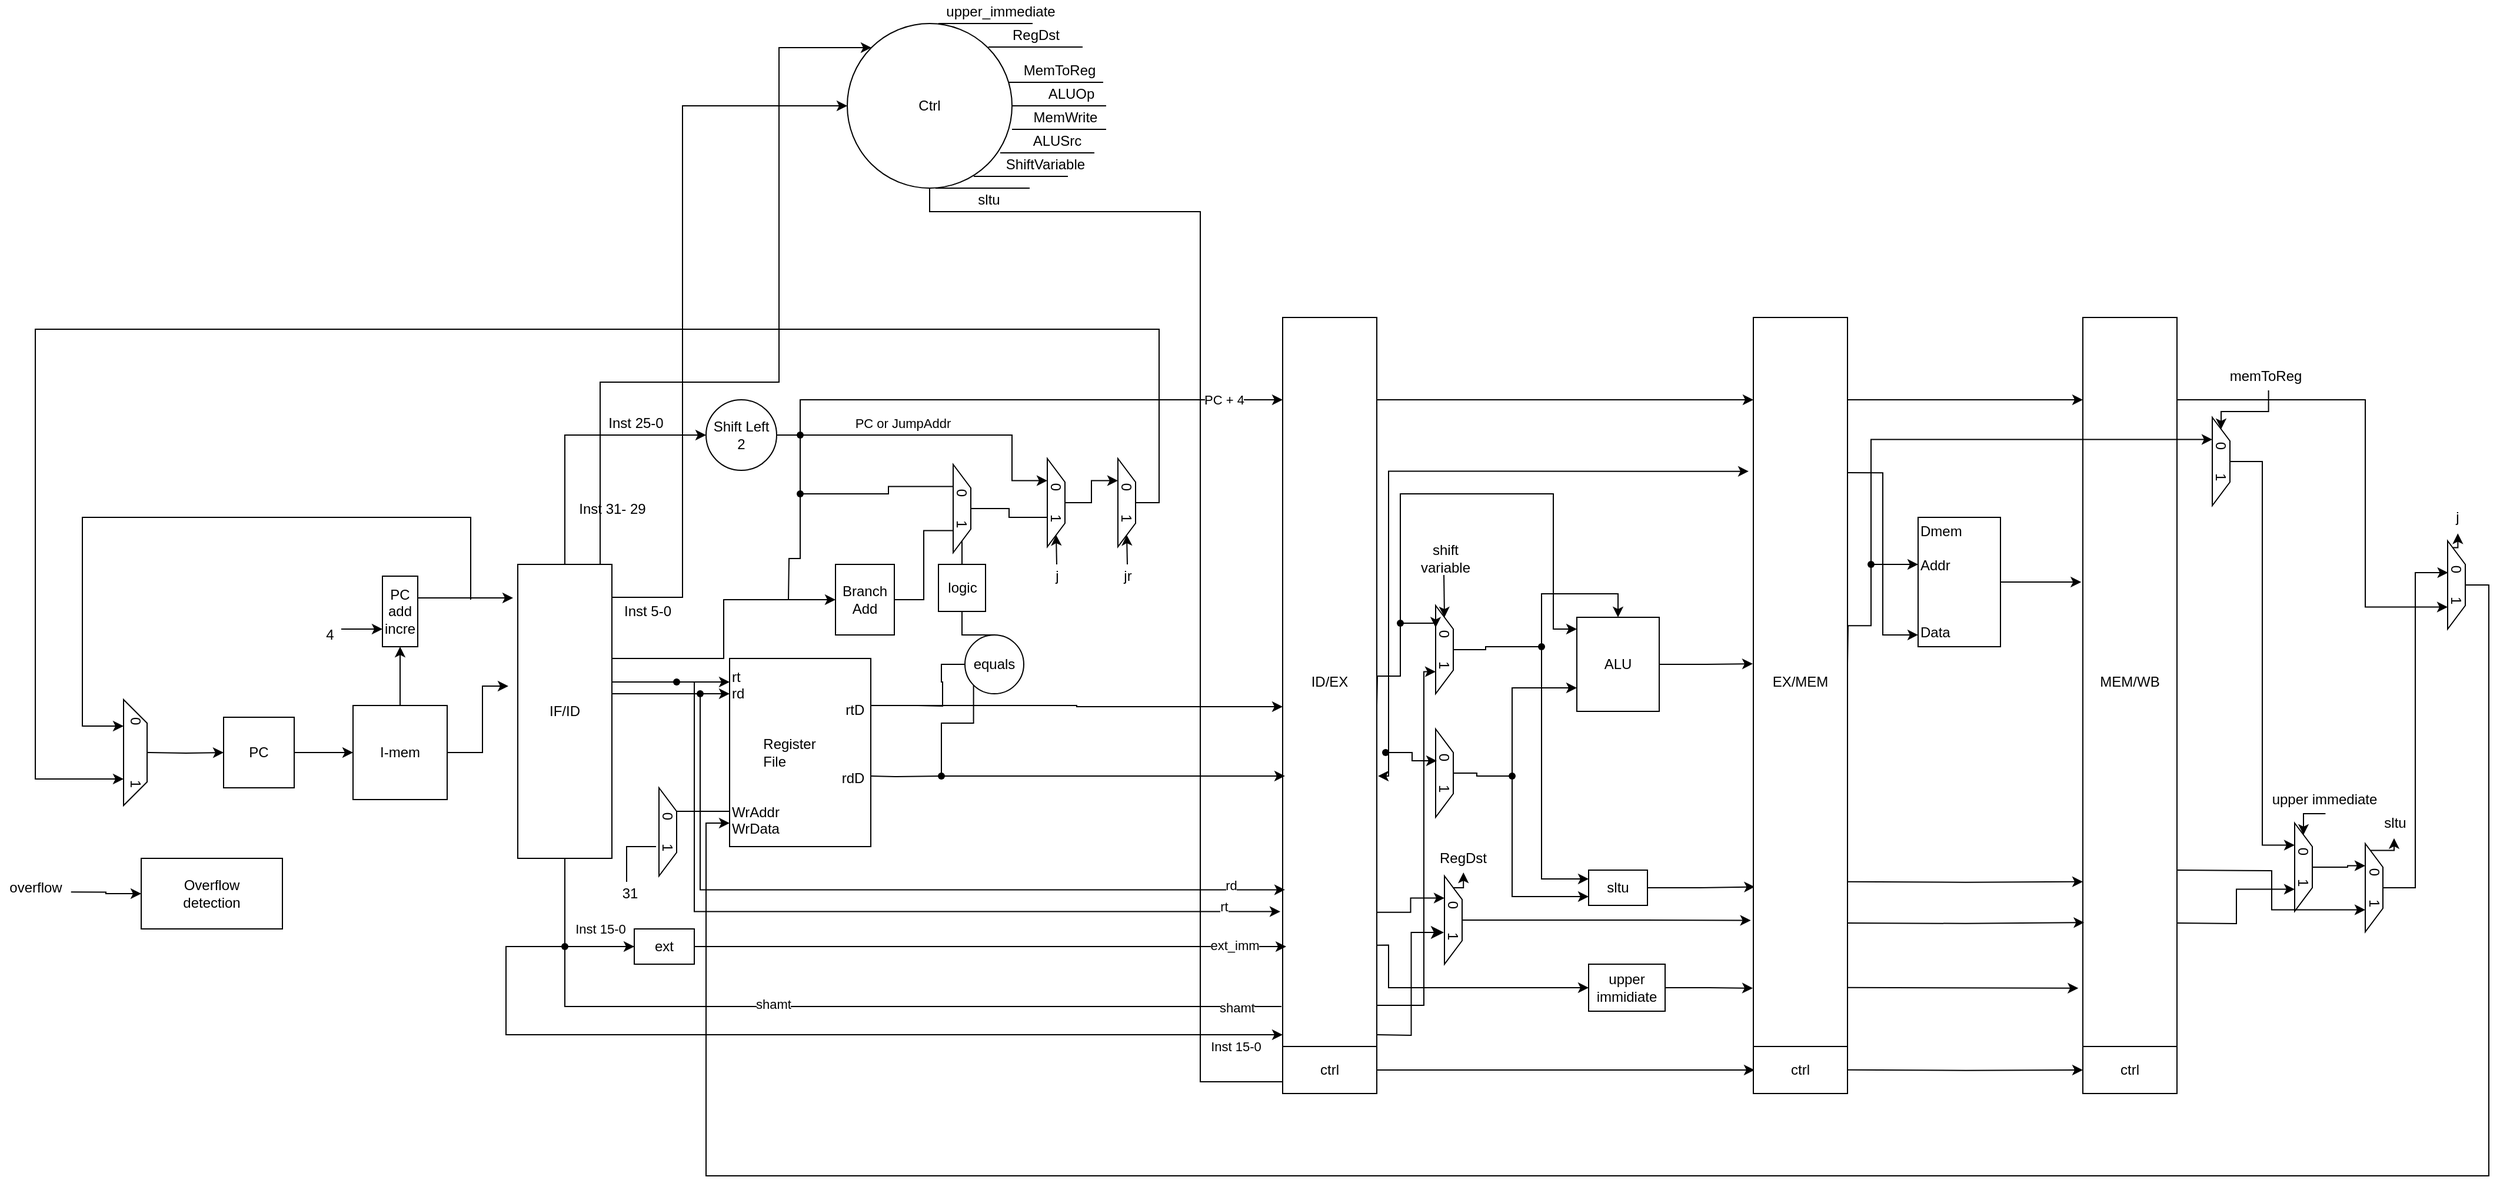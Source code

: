 <mxfile version="15.4.0" type="device"><diagram id="uvonBMcm3cHWlnxYz0q7" name="Page-1"><mxGraphModel dx="1304" dy="1902" grid="1" gridSize="10" guides="1" tooltips="1" connect="1" arrows="1" fold="1" page="1" pageScale="1" pageWidth="850" pageHeight="1100" math="0" shadow="0"><root><mxCell id="0"/><mxCell id="1" parent="0"/><mxCell id="i9b1Y4MBdG3RikQgmdn--5" style="edgeStyle=orthogonalEdgeStyle;rounded=0;orthogonalLoop=1;jettySize=auto;html=1;entryX=0;entryY=0.5;entryDx=0;entryDy=0;" parent="1" source="i9b1Y4MBdG3RikQgmdn--1" target="i9b1Y4MBdG3RikQgmdn--3" edge="1"><mxGeometry relative="1" as="geometry"/></mxCell><mxCell id="i9b1Y4MBdG3RikQgmdn--1" value="PC" style="rounded=0;whiteSpace=wrap;html=1;" parent="1" vertex="1"><mxGeometry x="40" y="170" width="60" height="60" as="geometry"/></mxCell><mxCell id="i9b1Y4MBdG3RikQgmdn--13" style="edgeStyle=orthogonalEdgeStyle;rounded=0;orthogonalLoop=1;jettySize=auto;html=1;exitX=1;exitY=0.5;exitDx=0;exitDy=0;entryX=-0.1;entryY=0.414;entryDx=0;entryDy=0;entryPerimeter=0;" parent="1" source="i9b1Y4MBdG3RikQgmdn--3" target="i9b1Y4MBdG3RikQgmdn--12" edge="1"><mxGeometry relative="1" as="geometry"/></mxCell><mxCell id="i9b1Y4MBdG3RikQgmdn--18" style="edgeStyle=orthogonalEdgeStyle;rounded=0;orthogonalLoop=1;jettySize=auto;html=1;exitX=0.5;exitY=0;exitDx=0;exitDy=0;entryX=0.5;entryY=1;entryDx=0;entryDy=0;" parent="1" source="i9b1Y4MBdG3RikQgmdn--3" target="i9b1Y4MBdG3RikQgmdn--11" edge="1"><mxGeometry relative="1" as="geometry"/></mxCell><mxCell id="i9b1Y4MBdG3RikQgmdn--3" value="I-mem" style="whiteSpace=wrap;html=1;aspect=fixed;" parent="1" vertex="1"><mxGeometry x="150" y="160" width="80" height="80" as="geometry"/></mxCell><mxCell id="i9b1Y4MBdG3RikQgmdn--20" style="edgeStyle=orthogonalEdgeStyle;rounded=0;orthogonalLoop=1;jettySize=auto;html=1;entryX=0;entryY=0.75;entryDx=0;entryDy=0;" parent="1" target="i9b1Y4MBdG3RikQgmdn--11" edge="1"><mxGeometry relative="1" as="geometry"><mxPoint x="140" y="95" as="sourcePoint"/></mxGeometry></mxCell><mxCell id="i9b1Y4MBdG3RikQgmdn--23" style="edgeStyle=orthogonalEdgeStyle;rounded=0;orthogonalLoop=1;jettySize=auto;html=1;exitX=1;exitY=0.5;exitDx=0;exitDy=0;entryX=-0.05;entryY=0.114;entryDx=0;entryDy=0;entryPerimeter=0;" parent="1" source="i9b1Y4MBdG3RikQgmdn--11" target="i9b1Y4MBdG3RikQgmdn--12" edge="1"><mxGeometry relative="1" as="geometry"><mxPoint x="300" y="80" as="targetPoint"/><Array as="points"><mxPoint x="205" y="69"/></Array></mxGeometry></mxCell><mxCell id="i9b1Y4MBdG3RikQgmdn--25" style="edgeStyle=orthogonalEdgeStyle;rounded=0;orthogonalLoop=1;jettySize=auto;html=1;entryX=0.25;entryY=1;entryDx=0;entryDy=0;" parent="1" target="i9b1Y4MBdG3RikQgmdn--17" edge="1"><mxGeometry relative="1" as="geometry"><mxPoint x="-70" y="155" as="targetPoint"/><mxPoint x="250" y="70" as="sourcePoint"/><Array as="points"><mxPoint x="250"/><mxPoint x="-80"/><mxPoint x="-80" y="178"/></Array></mxGeometry></mxCell><mxCell id="i9b1Y4MBdG3RikQgmdn--11" value="PC add incre" style="rounded=0;whiteSpace=wrap;html=1;rotation=0;" parent="1" vertex="1"><mxGeometry x="175" y="50" width="30" height="60" as="geometry"/></mxCell><mxCell id="UlKWcNX3F8KBYGBkeyfH-6" style="edgeStyle=orthogonalEdgeStyle;rounded=0;orthogonalLoop=1;jettySize=auto;html=1;exitX=0.5;exitY=0;exitDx=0;exitDy=0;entryX=0;entryY=0.5;entryDx=0;entryDy=0;" parent="1" source="i9b1Y4MBdG3RikQgmdn--12" target="UlKWcNX3F8KBYGBkeyfH-5" edge="1"><mxGeometry relative="1" as="geometry"/></mxCell><mxCell id="UlKWcNX3F8KBYGBkeyfH-38" style="edgeStyle=orthogonalEdgeStyle;rounded=0;orthogonalLoop=1;jettySize=auto;html=1;exitDx=0;exitDy=0;entryX=0;entryY=0.5;entryDx=0;entryDy=0;endArrow=none;endFill=0;startArrow=none;" parent="1" source="UlKWcNX3F8KBYGBkeyfH-44" target="UlKWcNX3F8KBYGBkeyfH-37" edge="1"><mxGeometry relative="1" as="geometry"/></mxCell><mxCell id="UlKWcNX3F8KBYGBkeyfH-39" value="Inst 15-0" style="edgeLabel;html=1;align=center;verticalAlign=middle;resizable=0;points=[];" parent="UlKWcNX3F8KBYGBkeyfH-38" vertex="1" connectable="0"><mxGeometry x="0.367" y="1" relative="1" as="geometry"><mxPoint x="-10" y="-14" as="offset"/></mxGeometry></mxCell><mxCell id="i9b1Y4MBdG3RikQgmdn--12" value="IF/ID" style="rounded=0;whiteSpace=wrap;html=1;" parent="1" vertex="1"><mxGeometry x="290" y="40" width="80" height="250" as="geometry"/></mxCell><mxCell id="i9b1Y4MBdG3RikQgmdn--16" style="edgeStyle=orthogonalEdgeStyle;rounded=0;orthogonalLoop=1;jettySize=auto;html=1;exitX=0.5;exitY=0;exitDx=0;exitDy=0;entryX=0;entryY=0.5;entryDx=0;entryDy=0;" parent="1" target="i9b1Y4MBdG3RikQgmdn--1" edge="1"><mxGeometry relative="1" as="geometry"><mxPoint x="-25" y="200" as="sourcePoint"/></mxGeometry></mxCell><mxCell id="i9b1Y4MBdG3RikQgmdn--17" value="0&lt;span style=&quot;white-space: pre&quot;&gt;&#9;&lt;/span&gt;&lt;span style=&quot;white-space: pre&quot;&gt;&#9;&lt;/span&gt;1" style="shape=trapezoid;perimeter=trapezoidPerimeter;whiteSpace=wrap;html=1;fixedSize=1;rotation=90;" parent="1" vertex="1"><mxGeometry x="-80" y="190" width="90" height="20" as="geometry"/></mxCell><mxCell id="i9b1Y4MBdG3RikQgmdn--21" value="4" style="text;html=1;align=center;verticalAlign=middle;resizable=0;points=[];autosize=1;strokeColor=none;fillColor=none;" parent="1" vertex="1"><mxGeometry x="120" y="90" width="20" height="20" as="geometry"/></mxCell><mxCell id="UlKWcNX3F8KBYGBkeyfH-51" style="edgeStyle=orthogonalEdgeStyle;rounded=0;orthogonalLoop=1;jettySize=auto;html=1;exitDx=0;exitDy=0;endArrow=classic;endFill=1;startArrow=none;" parent="1" target="UlKWcNX3F8KBYGBkeyfH-30" edge="1"><mxGeometry relative="1" as="geometry"><mxPoint x="630" y="160" as="sourcePoint"/><Array as="points"><mxPoint x="765" y="160"/><mxPoint x="765" y="161"/></Array></mxGeometry></mxCell><mxCell id="i9b1Y4MBdG3RikQgmdn--27" value="rt&lt;br&gt;rd&lt;br&gt;&lt;span style=&quot;white-space: pre&quot;&gt;&#9;&lt;/span&gt;&lt;span style=&quot;white-space: pre&quot;&gt;&#9;&lt;/span&gt;&lt;span style=&quot;white-space: pre&quot;&gt;&#9;&lt;/span&gt;&amp;nbsp; &amp;nbsp; &amp;nbsp;rtD&lt;br&gt;&lt;br&gt;&lt;span style=&quot;white-space: pre&quot;&gt;&#9;&lt;/span&gt;Register&lt;br&gt;&lt;span style=&quot;white-space: pre&quot;&gt;&#9;&lt;/span&gt;File&lt;br&gt;&lt;span style=&quot;white-space: pre&quot;&gt;&#9;&lt;/span&gt;&lt;span style=&quot;white-space: pre&quot;&gt;&#9;&lt;/span&gt;&lt;span style=&quot;white-space: pre&quot;&gt;&#9;&lt;/span&gt;&amp;nbsp; &amp;nbsp; rdD&lt;br&gt;&lt;br&gt;WrAddr&lt;br&gt;WrData" style="rounded=0;whiteSpace=wrap;html=1;align=left;" parent="1" vertex="1"><mxGeometry x="470" y="120" width="120" height="160" as="geometry"/></mxCell><mxCell id="i9b1Y4MBdG3RikQgmdn--29" value="0&lt;span style=&quot;white-space: pre&quot;&gt;&#9;&lt;/span&gt;1" style="shape=trapezoid;perimeter=trapezoidPerimeter;whiteSpace=wrap;html=1;fixedSize=1;rotation=90;" parent="1" vertex="1"><mxGeometry x="380" y="260" width="75" height="15" as="geometry"/></mxCell><object label="" id="i9b1Y4MBdG3RikQgmdn--35"><mxCell style="edgeStyle=orthogonalEdgeStyle;rounded=0;orthogonalLoop=1;jettySize=auto;html=1;exitX=1;exitY=0;exitDx=0;exitDy=0;entryX=0;entryY=0;entryDx=0;entryDy=0;" parent="1" source="i9b1Y4MBdG3RikQgmdn--12" target="i9b1Y4MBdG3RikQgmdn--33" edge="1"><mxGeometry relative="1" as="geometry"><Array as="points"><mxPoint x="360" y="40"/><mxPoint x="360" y="-115"/><mxPoint x="512" y="-115"/></Array></mxGeometry></mxCell></object><mxCell id="UlKWcNX3F8KBYGBkeyfH-1" style="edgeStyle=orthogonalEdgeStyle;rounded=0;orthogonalLoop=1;jettySize=auto;html=1;exitX=0;exitY=0.5;exitDx=0;exitDy=0;entryX=0;entryY=0.5;entryDx=0;entryDy=0;" parent="1" target="i9b1Y4MBdG3RikQgmdn--33" edge="1"><mxGeometry relative="1" as="geometry"><mxPoint x="370" y="68" as="sourcePoint"/><Array as="points"><mxPoint x="430" y="68"/><mxPoint x="430" y="-350"/></Array></mxGeometry></mxCell><mxCell id="XFR5JOFDXossK4z0kLcM-1" style="edgeStyle=orthogonalEdgeStyle;rounded=0;orthogonalLoop=1;jettySize=auto;html=1;exitX=1;exitY=0.5;exitDx=0;exitDy=0;endArrow=none;endFill=0;" edge="1" parent="1" source="i9b1Y4MBdG3RikQgmdn--33"><mxGeometry relative="1" as="geometry"><mxPoint x="790" y="-350" as="targetPoint"/></mxGeometry></mxCell><mxCell id="XFR5JOFDXossK4z0kLcM-18" style="edgeStyle=orthogonalEdgeStyle;rounded=0;orthogonalLoop=1;jettySize=auto;html=1;exitX=0.5;exitY=1;exitDx=0;exitDy=0;entryX=0;entryY=0.75;entryDx=0;entryDy=0;endArrow=none;endFill=0;" edge="1" parent="1" source="i9b1Y4MBdG3RikQgmdn--33" target="UlKWcNX3F8KBYGBkeyfH-164"><mxGeometry relative="1" as="geometry"><Array as="points"><mxPoint x="640" y="-260"/><mxPoint x="870" y="-260"/><mxPoint x="870" y="480"/></Array></mxGeometry></mxCell><mxCell id="i9b1Y4MBdG3RikQgmdn--33" value="Ctrl" style="ellipse;whiteSpace=wrap;html=1;aspect=fixed;" parent="1" vertex="1"><mxGeometry x="570" y="-420" width="140" height="140" as="geometry"/></mxCell><mxCell id="i9b1Y4MBdG3RikQgmdn--36" value="Inst 31- 29" style="text;html=1;align=center;verticalAlign=middle;resizable=0;points=[];autosize=1;strokeColor=none;fillColor=none;" parent="1" vertex="1"><mxGeometry x="335" y="-17.5" width="70" height="20" as="geometry"/></mxCell><mxCell id="i9b1Y4MBdG3RikQgmdn--38" value="Inst 5-0" style="text;html=1;align=center;verticalAlign=middle;resizable=0;points=[];autosize=1;strokeColor=none;fillColor=none;" parent="1" vertex="1"><mxGeometry x="370" y="70" width="60" height="20" as="geometry"/></mxCell><mxCell id="UlKWcNX3F8KBYGBkeyfH-17" style="edgeStyle=orthogonalEdgeStyle;rounded=0;orthogonalLoop=1;jettySize=auto;html=1;exitDx=0;exitDy=0;entryX=0.25;entryY=1;entryDx=0;entryDy=0;startArrow=none;" parent="1" source="UlKWcNX3F8KBYGBkeyfH-77" target="UlKWcNX3F8KBYGBkeyfH-14" edge="1"><mxGeometry relative="1" as="geometry"><mxPoint x="640" y="-70" as="targetPoint"/><Array as="points"><mxPoint x="710" y="-70"/><mxPoint x="710" y="-31"/></Array></mxGeometry></mxCell><mxCell id="UlKWcNX3F8KBYGBkeyfH-5" value="Shift Left&lt;br&gt;2" style="ellipse;whiteSpace=wrap;html=1;aspect=fixed;" parent="1" vertex="1"><mxGeometry x="450" y="-100" width="60" height="60" as="geometry"/></mxCell><mxCell id="UlKWcNX3F8KBYGBkeyfH-7" value="Inst 25-0" style="text;html=1;align=center;verticalAlign=middle;resizable=0;points=[];autosize=1;strokeColor=none;fillColor=none;" parent="1" vertex="1"><mxGeometry x="360" y="-90" width="60" height="20" as="geometry"/></mxCell><mxCell id="UlKWcNX3F8KBYGBkeyfH-10" value="" style="endArrow=classic;html=1;rounded=0;startArrow=none;" parent="1" source="UlKWcNX3F8KBYGBkeyfH-102" edge="1"><mxGeometry relative="1" as="geometry"><mxPoint x="370" y="150" as="sourcePoint"/><mxPoint x="470" y="150" as="targetPoint"/></mxGeometry></mxCell><mxCell id="UlKWcNX3F8KBYGBkeyfH-12" value="" style="endArrow=classic;html=1;rounded=0;startArrow=none;" parent="1" source="UlKWcNX3F8KBYGBkeyfH-100" edge="1"><mxGeometry relative="1" as="geometry"><mxPoint x="370" y="140" as="sourcePoint"/><mxPoint x="470" y="140" as="targetPoint"/></mxGeometry></mxCell><mxCell id="UlKWcNX3F8KBYGBkeyfH-90" style="edgeStyle=orthogonalEdgeStyle;rounded=0;orthogonalLoop=1;jettySize=auto;html=1;exitX=0.5;exitY=0;exitDx=0;exitDy=0;entryX=0.667;entryY=1;entryDx=0;entryDy=0;entryPerimeter=0;endArrow=none;endFill=0;" parent="1" source="UlKWcNX3F8KBYGBkeyfH-13" target="UlKWcNX3F8KBYGBkeyfH-14" edge="1"><mxGeometry relative="1" as="geometry"/></mxCell><mxCell id="UlKWcNX3F8KBYGBkeyfH-13" value="0&lt;span style=&quot;white-space: pre&quot;&gt;&#9;&lt;/span&gt;1" style="shape=trapezoid;perimeter=trapezoidPerimeter;whiteSpace=wrap;html=1;fixedSize=1;rotation=90;" parent="1" vertex="1"><mxGeometry x="630" y="-15" width="75" height="15" as="geometry"/></mxCell><mxCell id="UlKWcNX3F8KBYGBkeyfH-91" style="edgeStyle=orthogonalEdgeStyle;rounded=0;orthogonalLoop=1;jettySize=auto;html=1;exitX=1;exitY=0.5;exitDx=0;exitDy=0;endArrow=classic;endFill=1;entryX=1;entryY=0.5;entryDx=0;entryDy=0;" parent="1" target="UlKWcNX3F8KBYGBkeyfH-14" edge="1"><mxGeometry relative="1" as="geometry"><mxPoint x="748" y="40" as="sourcePoint"/></mxGeometry></mxCell><mxCell id="UlKWcNX3F8KBYGBkeyfH-96" style="edgeStyle=orthogonalEdgeStyle;rounded=0;orthogonalLoop=1;jettySize=auto;html=1;exitX=0.5;exitY=0;exitDx=0;exitDy=0;entryX=0.25;entryY=1;entryDx=0;entryDy=0;endArrow=classic;endFill=1;" parent="1" source="UlKWcNX3F8KBYGBkeyfH-14" target="UlKWcNX3F8KBYGBkeyfH-94" edge="1"><mxGeometry relative="1" as="geometry"/></mxCell><mxCell id="UlKWcNX3F8KBYGBkeyfH-14" value="0&lt;span style=&quot;white-space: pre&quot;&gt;&#9;&lt;/span&gt;1" style="shape=trapezoid;perimeter=trapezoidPerimeter;whiteSpace=wrap;html=1;fixedSize=1;rotation=90;" parent="1" vertex="1"><mxGeometry x="710" y="-20" width="75" height="15" as="geometry"/></mxCell><mxCell id="UlKWcNX3F8KBYGBkeyfH-84" style="edgeStyle=orthogonalEdgeStyle;rounded=0;orthogonalLoop=1;jettySize=auto;html=1;entryX=0.75;entryY=1;entryDx=0;entryDy=0;endArrow=none;endFill=0;" parent="1" source="UlKWcNX3F8KBYGBkeyfH-19" target="UlKWcNX3F8KBYGBkeyfH-13" edge="1"><mxGeometry relative="1" as="geometry"/></mxCell><mxCell id="UlKWcNX3F8KBYGBkeyfH-19" value="Branch&lt;br&gt;Add" style="rounded=0;whiteSpace=wrap;html=1;" parent="1" vertex="1"><mxGeometry x="560" y="40" width="50" height="60" as="geometry"/></mxCell><mxCell id="UlKWcNX3F8KBYGBkeyfH-30" value="ID/EX" style="rounded=0;whiteSpace=wrap;html=1;" parent="1" vertex="1"><mxGeometry x="940" y="-170" width="80" height="620" as="geometry"/></mxCell><mxCell id="UlKWcNX3F8KBYGBkeyfH-32" value="" style="html=1;rounded=0;endArrow=none;endFill=0;edgeStyle=orthogonalEdgeStyle;" parent="1" edge="1"><mxGeometry width="100" relative="1" as="geometry"><mxPoint x="425" y="250" as="sourcePoint"/><mxPoint x="470" y="250" as="targetPoint"/><Array as="points"><mxPoint x="455" y="250"/><mxPoint x="455" y="250"/></Array></mxGeometry></mxCell><mxCell id="UlKWcNX3F8KBYGBkeyfH-33" value="" style="html=1;rounded=0;endArrow=none;endFill=0;edgeStyle=orthogonalEdgeStyle;" parent="1" edge="1"><mxGeometry width="100" relative="1" as="geometry"><mxPoint x="382.5" y="310" as="sourcePoint"/><mxPoint x="407.5" y="280" as="targetPoint"/><Array as="points"><mxPoint x="382.5" y="310"/><mxPoint x="382.5" y="280"/></Array></mxGeometry></mxCell><mxCell id="UlKWcNX3F8KBYGBkeyfH-36" value="31" style="text;html=1;align=center;verticalAlign=middle;resizable=0;points=[];autosize=1;strokeColor=none;fillColor=none;" parent="1" vertex="1"><mxGeometry x="370" y="310" width="30" height="20" as="geometry"/></mxCell><mxCell id="UlKWcNX3F8KBYGBkeyfH-98" style="edgeStyle=orthogonalEdgeStyle;rounded=0;orthogonalLoop=1;jettySize=auto;html=1;exitX=1;exitY=0.5;exitDx=0;exitDy=0;entryX=0.038;entryY=0.863;entryDx=0;entryDy=0;entryPerimeter=0;endArrow=classic;endFill=1;" parent="1" source="UlKWcNX3F8KBYGBkeyfH-37" target="UlKWcNX3F8KBYGBkeyfH-30" edge="1"><mxGeometry relative="1" as="geometry"/></mxCell><mxCell id="UlKWcNX3F8KBYGBkeyfH-110" value="ext_imm" style="edgeLabel;html=1;align=center;verticalAlign=middle;resizable=0;points=[];" parent="UlKWcNX3F8KBYGBkeyfH-98" vertex="1" connectable="0"><mxGeometry x="0.819" y="1" relative="1" as="geometry"><mxPoint x="1" as="offset"/></mxGeometry></mxCell><mxCell id="UlKWcNX3F8KBYGBkeyfH-159" value="" style="edgeStyle=orthogonalEdgeStyle;rounded=0;orthogonalLoop=1;jettySize=auto;html=1;endArrow=classic;endFill=1;" parent="1" source="UlKWcNX3F8KBYGBkeyfH-44" target="UlKWcNX3F8KBYGBkeyfH-37" edge="1"><mxGeometry relative="1" as="geometry"/></mxCell><mxCell id="UlKWcNX3F8KBYGBkeyfH-37" value="ext" style="rounded=0;whiteSpace=wrap;html=1;" parent="1" vertex="1"><mxGeometry x="389" y="350" width="51" height="30" as="geometry"/></mxCell><mxCell id="UlKWcNX3F8KBYGBkeyfH-49" style="edgeStyle=orthogonalEdgeStyle;rounded=0;orthogonalLoop=1;jettySize=auto;html=1;endArrow=none;endFill=0;" parent="1" source="UlKWcNX3F8KBYGBkeyfH-44" edge="1"><mxGeometry relative="1" as="geometry"><mxPoint x="939" y="416" as="targetPoint"/><Array as="points"><mxPoint x="330" y="416"/></Array></mxGeometry></mxCell><mxCell id="UlKWcNX3F8KBYGBkeyfH-50" value="shamt" style="edgeLabel;html=1;align=center;verticalAlign=middle;resizable=0;points=[];" parent="UlKWcNX3F8KBYGBkeyfH-49" vertex="1" connectable="0"><mxGeometry x="-0.309" y="2" relative="1" as="geometry"><mxPoint as="offset"/></mxGeometry></mxCell><mxCell id="UlKWcNX3F8KBYGBkeyfH-157" value="shamt" style="edgeLabel;html=1;align=center;verticalAlign=middle;resizable=0;points=[];" parent="UlKWcNX3F8KBYGBkeyfH-49" vertex="1" connectable="0"><mxGeometry x="0.885" y="-1" relative="1" as="geometry"><mxPoint as="offset"/></mxGeometry></mxCell><mxCell id="UlKWcNX3F8KBYGBkeyfH-44" value="" style="shape=waypoint;sketch=0;size=6;pointerEvents=1;points=[];fillColor=none;resizable=0;rotatable=0;perimeter=centerPerimeter;snapToPoint=1;" parent="1" vertex="1"><mxGeometry x="310" y="345" width="40" height="40" as="geometry"/></mxCell><mxCell id="UlKWcNX3F8KBYGBkeyfH-47" value="" style="edgeStyle=orthogonalEdgeStyle;rounded=0;orthogonalLoop=1;jettySize=auto;html=1;exitX=0.5;exitY=1;exitDx=0;exitDy=0;entryDx=0;entryDy=0;endArrow=none;endFill=0;" parent="1" source="i9b1Y4MBdG3RikQgmdn--12" target="UlKWcNX3F8KBYGBkeyfH-44" edge="1"><mxGeometry relative="1" as="geometry"><mxPoint x="330" y="290" as="sourcePoint"/><mxPoint x="389" y="365" as="targetPoint"/></mxGeometry></mxCell><mxCell id="UlKWcNX3F8KBYGBkeyfH-52" value="" style="endArrow=classic;html=1;rounded=0;edgeStyle=orthogonalEdgeStyle;startArrow=none;entryX=0.025;entryY=0.629;entryDx=0;entryDy=0;entryPerimeter=0;" parent="1" source="UlKWcNX3F8KBYGBkeyfH-58" target="UlKWcNX3F8KBYGBkeyfH-30" edge="1"><mxGeometry relative="1" as="geometry"><mxPoint x="590" y="220" as="sourcePoint"/><mxPoint x="690" y="220" as="targetPoint"/></mxGeometry></mxCell><mxCell id="UlKWcNX3F8KBYGBkeyfH-82" style="edgeStyle=orthogonalEdgeStyle;rounded=0;orthogonalLoop=1;jettySize=auto;html=1;exitX=0.5;exitY=0;exitDx=0;exitDy=0;entryX=0.5;entryY=1;entryDx=0;entryDy=0;endArrow=none;endFill=0;" parent="1" source="UlKWcNX3F8KBYGBkeyfH-54" target="UlKWcNX3F8KBYGBkeyfH-73" edge="1"><mxGeometry relative="1" as="geometry"/></mxCell><mxCell id="UlKWcNX3F8KBYGBkeyfH-54" value="equals" style="ellipse;whiteSpace=wrap;html=1;aspect=fixed;" parent="1" vertex="1"><mxGeometry x="670" y="100" width="50" height="50" as="geometry"/></mxCell><mxCell id="UlKWcNX3F8KBYGBkeyfH-64" style="edgeStyle=orthogonalEdgeStyle;rounded=0;orthogonalLoop=1;jettySize=auto;html=1;entryX=0;entryY=1;entryDx=0;entryDy=0;endArrow=none;endFill=0;" parent="1" source="UlKWcNX3F8KBYGBkeyfH-58" target="UlKWcNX3F8KBYGBkeyfH-54" edge="1"><mxGeometry relative="1" as="geometry"/></mxCell><mxCell id="UlKWcNX3F8KBYGBkeyfH-58" value="" style="shape=waypoint;sketch=0;size=6;pointerEvents=1;points=[];fillColor=none;resizable=0;rotatable=0;perimeter=centerPerimeter;snapToPoint=1;" parent="1" vertex="1"><mxGeometry x="630" y="200" width="40" height="40" as="geometry"/></mxCell><mxCell id="UlKWcNX3F8KBYGBkeyfH-60" value="" style="endArrow=none;html=1;rounded=0;edgeStyle=orthogonalEdgeStyle;entryDx=0;entryDy=0;entryPerimeter=0;" parent="1" target="UlKWcNX3F8KBYGBkeyfH-58" edge="1"><mxGeometry relative="1" as="geometry"><mxPoint x="590" y="220" as="sourcePoint"/><mxPoint x="942" y="218.8" as="targetPoint"/></mxGeometry></mxCell><mxCell id="UlKWcNX3F8KBYGBkeyfH-72" style="edgeStyle=orthogonalEdgeStyle;rounded=0;orthogonalLoop=1;jettySize=auto;html=1;entryX=0;entryY=0.5;entryDx=0;entryDy=0;endArrow=none;endFill=0;" parent="1" target="UlKWcNX3F8KBYGBkeyfH-54" edge="1"><mxGeometry relative="1" as="geometry"><mxPoint x="630" y="160" as="sourcePoint"/></mxGeometry></mxCell><mxCell id="UlKWcNX3F8KBYGBkeyfH-66" value="" style="edgeStyle=orthogonalEdgeStyle;rounded=0;orthogonalLoop=1;jettySize=auto;html=1;exitX=1;exitY=0.25;exitDx=0;exitDy=0;entryDx=0;entryDy=0;entryPerimeter=0;endArrow=none;endFill=0;" parent="1" source="i9b1Y4MBdG3RikQgmdn--27" edge="1"><mxGeometry relative="1" as="geometry"><mxPoint x="590" y="160" as="sourcePoint"/><mxPoint x="630" y="160" as="targetPoint"/><Array as="points"/></mxGeometry></mxCell><mxCell id="UlKWcNX3F8KBYGBkeyfH-83" style="edgeStyle=orthogonalEdgeStyle;rounded=0;orthogonalLoop=1;jettySize=auto;html=1;exitX=0.5;exitY=0;exitDx=0;exitDy=0;entryX=1;entryY=0.5;entryDx=0;entryDy=0;endArrow=none;endFill=0;" parent="1" source="UlKWcNX3F8KBYGBkeyfH-73" target="UlKWcNX3F8KBYGBkeyfH-13" edge="1"><mxGeometry relative="1" as="geometry"/></mxCell><mxCell id="UlKWcNX3F8KBYGBkeyfH-73" value="logic" style="whiteSpace=wrap;html=1;aspect=fixed;" parent="1" vertex="1"><mxGeometry x="647.5" y="40" width="40" height="40" as="geometry"/></mxCell><mxCell id="UlKWcNX3F8KBYGBkeyfH-76" value="" style="edgeStyle=elbowEdgeStyle;elbow=horizontal;endArrow=classic;html=1;rounded=0;entryX=0;entryY=0.5;entryDx=0;entryDy=0;" parent="1" target="UlKWcNX3F8KBYGBkeyfH-19" edge="1"><mxGeometry width="50" height="50" relative="1" as="geometry"><mxPoint x="370" y="120" as="sourcePoint"/><mxPoint x="420" y="70" as="targetPoint"/></mxGeometry></mxCell><mxCell id="UlKWcNX3F8KBYGBkeyfH-81" style="edgeStyle=orthogonalEdgeStyle;rounded=0;orthogonalLoop=1;jettySize=auto;html=1;endArrow=none;endFill=0;startArrow=none;" parent="1" source="UlKWcNX3F8KBYGBkeyfH-85" edge="1"><mxGeometry relative="1" as="geometry"><mxPoint x="520" y="70" as="targetPoint"/></mxGeometry></mxCell><mxCell id="UlKWcNX3F8KBYGBkeyfH-224" style="edgeStyle=orthogonalEdgeStyle;rounded=0;orthogonalLoop=1;jettySize=auto;html=1;endArrow=classic;endFill=1;" parent="1" source="UlKWcNX3F8KBYGBkeyfH-77" target="UlKWcNX3F8KBYGBkeyfH-30" edge="1"><mxGeometry relative="1" as="geometry"><Array as="points"><mxPoint x="530" y="-100"/></Array></mxGeometry></mxCell><mxCell id="UlKWcNX3F8KBYGBkeyfH-225" value="PC + 4" style="edgeLabel;html=1;align=center;verticalAlign=middle;resizable=0;points=[];" parent="UlKWcNX3F8KBYGBkeyfH-224" vertex="1" connectable="0"><mxGeometry x="0.77" y="1" relative="1" as="geometry"><mxPoint y="1" as="offset"/></mxGeometry></mxCell><mxCell id="UlKWcNX3F8KBYGBkeyfH-77" value="" style="shape=waypoint;sketch=0;size=6;pointerEvents=1;points=[];fillColor=none;resizable=0;rotatable=0;perimeter=centerPerimeter;snapToPoint=1;" parent="1" vertex="1"><mxGeometry x="510" y="-90" width="40" height="40" as="geometry"/></mxCell><mxCell id="UlKWcNX3F8KBYGBkeyfH-78" value="" style="edgeStyle=orthogonalEdgeStyle;rounded=0;orthogonalLoop=1;jettySize=auto;html=1;exitX=1;exitY=0.5;exitDx=0;exitDy=0;entryDx=0;entryDy=0;endArrow=none;" parent="1" source="UlKWcNX3F8KBYGBkeyfH-5" target="UlKWcNX3F8KBYGBkeyfH-77" edge="1"><mxGeometry relative="1" as="geometry"><mxPoint x="740" y="-31.25" as="targetPoint"/><mxPoint x="510" y="-70" as="sourcePoint"/><Array as="points"/></mxGeometry></mxCell><mxCell id="UlKWcNX3F8KBYGBkeyfH-79" value="PC or JumpAddr" style="edgeLabel;html=1;align=center;verticalAlign=middle;resizable=0;points=[];" parent="UlKWcNX3F8KBYGBkeyfH-78" vertex="1" connectable="0"><mxGeometry x="-0.569" y="-1" relative="1" as="geometry"><mxPoint x="102" y="-11" as="offset"/></mxGeometry></mxCell><mxCell id="UlKWcNX3F8KBYGBkeyfH-87" style="edgeStyle=orthogonalEdgeStyle;rounded=0;orthogonalLoop=1;jettySize=auto;html=1;entryX=0.25;entryY=1;entryDx=0;entryDy=0;endArrow=none;endFill=0;" parent="1" source="UlKWcNX3F8KBYGBkeyfH-85" target="UlKWcNX3F8KBYGBkeyfH-13" edge="1"><mxGeometry relative="1" as="geometry"/></mxCell><mxCell id="UlKWcNX3F8KBYGBkeyfH-85" value="" style="shape=waypoint;sketch=0;size=6;pointerEvents=1;points=[];fillColor=none;resizable=0;rotatable=0;perimeter=centerPerimeter;snapToPoint=1;" parent="1" vertex="1"><mxGeometry x="510" y="-40" width="40" height="40" as="geometry"/></mxCell><mxCell id="UlKWcNX3F8KBYGBkeyfH-86" value="" style="edgeStyle=orthogonalEdgeStyle;rounded=0;orthogonalLoop=1;jettySize=auto;html=1;endArrow=none;endFill=0;" parent="1" source="UlKWcNX3F8KBYGBkeyfH-77" target="UlKWcNX3F8KBYGBkeyfH-85" edge="1"><mxGeometry relative="1" as="geometry"><mxPoint x="520" y="70" as="targetPoint"/><mxPoint x="530" y="-70" as="sourcePoint"/></mxGeometry></mxCell><mxCell id="UlKWcNX3F8KBYGBkeyfH-92" value="j" style="text;html=1;align=center;verticalAlign=middle;resizable=0;points=[];autosize=1;strokeColor=none;fillColor=none;" parent="1" vertex="1"><mxGeometry x="737.5" y="40" width="20" height="20" as="geometry"/></mxCell><mxCell id="UlKWcNX3F8KBYGBkeyfH-93" style="edgeStyle=orthogonalEdgeStyle;rounded=0;orthogonalLoop=1;jettySize=auto;html=1;exitX=1;exitY=0.5;exitDx=0;exitDy=0;endArrow=classic;endFill=1;entryX=1;entryY=0.5;entryDx=0;entryDy=0;" parent="1" target="UlKWcNX3F8KBYGBkeyfH-94" edge="1"><mxGeometry relative="1" as="geometry"><mxPoint x="808" y="40" as="sourcePoint"/></mxGeometry></mxCell><mxCell id="UlKWcNX3F8KBYGBkeyfH-97" style="edgeStyle=orthogonalEdgeStyle;rounded=0;orthogonalLoop=1;jettySize=auto;html=1;exitX=0.5;exitY=0;exitDx=0;exitDy=0;entryX=0.75;entryY=1;entryDx=0;entryDy=0;endArrow=classic;endFill=1;" parent="1" source="UlKWcNX3F8KBYGBkeyfH-94" target="i9b1Y4MBdG3RikQgmdn--17" edge="1"><mxGeometry relative="1" as="geometry"><Array as="points"><mxPoint x="835" y="-12"/><mxPoint x="835" y="-160"/><mxPoint x="-120" y="-160"/><mxPoint x="-120" y="223"/></Array></mxGeometry></mxCell><mxCell id="UlKWcNX3F8KBYGBkeyfH-94" value="0&lt;span style=&quot;white-space: pre&quot;&gt;&#9;&lt;/span&gt;1" style="shape=trapezoid;perimeter=trapezoidPerimeter;whiteSpace=wrap;html=1;fixedSize=1;rotation=90;" parent="1" vertex="1"><mxGeometry x="770" y="-20" width="75" height="15" as="geometry"/></mxCell><mxCell id="UlKWcNX3F8KBYGBkeyfH-95" value="jr" style="text;html=1;align=center;verticalAlign=middle;resizable=0;points=[];autosize=1;strokeColor=none;fillColor=none;" parent="1" vertex="1"><mxGeometry x="797.5" y="40" width="20" height="20" as="geometry"/></mxCell><mxCell id="UlKWcNX3F8KBYGBkeyfH-105" style="edgeStyle=orthogonalEdgeStyle;rounded=0;orthogonalLoop=1;jettySize=auto;html=1;entryX=-0.025;entryY=0.815;entryDx=0;entryDy=0;entryPerimeter=0;endArrow=classic;endFill=1;" parent="1" source="UlKWcNX3F8KBYGBkeyfH-100" target="UlKWcNX3F8KBYGBkeyfH-30" edge="1"><mxGeometry relative="1" as="geometry"><Array as="points"><mxPoint x="440" y="140"/><mxPoint x="440" y="335"/></Array></mxGeometry></mxCell><mxCell id="UlKWcNX3F8KBYGBkeyfH-109" value="rt" style="edgeLabel;html=1;align=center;verticalAlign=middle;resizable=0;points=[];" parent="UlKWcNX3F8KBYGBkeyfH-105" vertex="1" connectable="0"><mxGeometry x="0.901" y="3" relative="1" as="geometry"><mxPoint x="-13" y="-2" as="offset"/></mxGeometry></mxCell><mxCell id="UlKWcNX3F8KBYGBkeyfH-100" value="" style="shape=waypoint;sketch=0;size=6;pointerEvents=1;points=[];fillColor=none;resizable=0;rotatable=0;perimeter=centerPerimeter;snapToPoint=1;" parent="1" vertex="1"><mxGeometry x="405" y="120" width="40" height="40" as="geometry"/></mxCell><mxCell id="UlKWcNX3F8KBYGBkeyfH-101" value="" style="endArrow=none;html=1;rounded=0;" parent="1" target="UlKWcNX3F8KBYGBkeyfH-100" edge="1"><mxGeometry relative="1" as="geometry"><mxPoint x="370" y="140" as="sourcePoint"/><mxPoint x="470" y="140" as="targetPoint"/></mxGeometry></mxCell><mxCell id="UlKWcNX3F8KBYGBkeyfH-107" style="edgeStyle=orthogonalEdgeStyle;rounded=0;orthogonalLoop=1;jettySize=auto;html=1;entryX=0.025;entryY=0.785;entryDx=0;entryDy=0;entryPerimeter=0;endArrow=classic;endFill=1;" parent="1" source="UlKWcNX3F8KBYGBkeyfH-102" target="UlKWcNX3F8KBYGBkeyfH-30" edge="1"><mxGeometry relative="1" as="geometry"><Array as="points"><mxPoint x="445" y="317"/></Array></mxGeometry></mxCell><mxCell id="UlKWcNX3F8KBYGBkeyfH-108" value="rd" style="edgeLabel;html=1;align=center;verticalAlign=middle;resizable=0;points=[];" parent="UlKWcNX3F8KBYGBkeyfH-107" vertex="1" connectable="0"><mxGeometry x="0.861" y="4" relative="1" as="geometry"><mxPoint as="offset"/></mxGeometry></mxCell><mxCell id="UlKWcNX3F8KBYGBkeyfH-102" value="" style="shape=waypoint;sketch=0;size=6;pointerEvents=1;points=[];fillColor=none;resizable=0;rotatable=0;perimeter=centerPerimeter;snapToPoint=1;" parent="1" vertex="1"><mxGeometry x="425" y="130" width="40" height="40" as="geometry"/></mxCell><mxCell id="UlKWcNX3F8KBYGBkeyfH-103" value="" style="endArrow=none;html=1;rounded=0;" parent="1" target="UlKWcNX3F8KBYGBkeyfH-102" edge="1"><mxGeometry relative="1" as="geometry"><mxPoint x="370" y="150" as="sourcePoint"/><mxPoint x="470" y="150" as="targetPoint"/></mxGeometry></mxCell><mxCell id="UlKWcNX3F8KBYGBkeyfH-181" style="edgeStyle=orthogonalEdgeStyle;rounded=0;orthogonalLoop=1;jettySize=auto;html=1;exitX=1;exitY=0.5;exitDx=0;exitDy=0;entryX=-0.006;entryY=0.475;entryDx=0;entryDy=0;entryPerimeter=0;endArrow=classic;endFill=1;" parent="1" source="UlKWcNX3F8KBYGBkeyfH-111" target="UlKWcNX3F8KBYGBkeyfH-142" edge="1"><mxGeometry relative="1" as="geometry"/></mxCell><mxCell id="UlKWcNX3F8KBYGBkeyfH-111" value="ALU" style="rounded=0;whiteSpace=wrap;html=1;" parent="1" vertex="1"><mxGeometry x="1190" y="85" width="70" height="80" as="geometry"/></mxCell><mxCell id="UlKWcNX3F8KBYGBkeyfH-123" style="edgeStyle=orthogonalEdgeStyle;rounded=0;orthogonalLoop=1;jettySize=auto;html=1;exitX=0.5;exitY=0;exitDx=0;exitDy=0;entryX=0.375;entryY=0.5;entryDx=0;entryDy=0;entryPerimeter=0;endArrow=none;endFill=0;" parent="1" source="UlKWcNX3F8KBYGBkeyfH-112" target="UlKWcNX3F8KBYGBkeyfH-116" edge="1"><mxGeometry relative="1" as="geometry"/></mxCell><mxCell id="UlKWcNX3F8KBYGBkeyfH-137" style="edgeStyle=orthogonalEdgeStyle;rounded=0;orthogonalLoop=1;jettySize=auto;html=1;exitX=0.492;exitY=0.967;exitDx=0;exitDy=0;entryX=0;entryY=0.5;entryDx=0;entryDy=0;endArrow=classic;endFill=1;exitPerimeter=0;" parent="1" source="UlKWcNX3F8KBYGBkeyfH-136" target="UlKWcNX3F8KBYGBkeyfH-112" edge="1"><mxGeometry relative="1" as="geometry"/></mxCell><mxCell id="UlKWcNX3F8KBYGBkeyfH-158" style="edgeStyle=orthogonalEdgeStyle;rounded=0;orthogonalLoop=1;jettySize=auto;html=1;exitX=0.75;exitY=1;exitDx=0;exitDy=0;endArrow=classic;endFill=1;entryX=0.75;entryY=1;entryDx=0;entryDy=0;" parent="1" target="UlKWcNX3F8KBYGBkeyfH-112" edge="1"><mxGeometry relative="1" as="geometry"><mxPoint x="1020" y="415" as="sourcePoint"/><Array as="points"><mxPoint x="1060" y="415"/><mxPoint x="1060" y="131"/></Array></mxGeometry></mxCell><mxCell id="UlKWcNX3F8KBYGBkeyfH-112" value="0&lt;span style=&quot;white-space: pre&quot;&gt;&#9;&lt;/span&gt;1" style="shape=trapezoid;perimeter=trapezoidPerimeter;whiteSpace=wrap;html=1;fixedSize=1;rotation=90;" parent="1" vertex="1"><mxGeometry x="1040" y="105" width="75" height="15" as="geometry"/></mxCell><mxCell id="UlKWcNX3F8KBYGBkeyfH-128" style="edgeStyle=orthogonalEdgeStyle;rounded=0;orthogonalLoop=1;jettySize=auto;html=1;exitX=0.5;exitY=0;exitDx=0;exitDy=0;entryX=0.375;entryY=0.575;entryDx=0;entryDy=0;entryPerimeter=0;endArrow=none;endFill=0;" parent="1" source="UlKWcNX3F8KBYGBkeyfH-114" target="UlKWcNX3F8KBYGBkeyfH-127" edge="1"><mxGeometry relative="1" as="geometry"/></mxCell><mxCell id="UlKWcNX3F8KBYGBkeyfH-114" value="0&lt;span style=&quot;white-space: pre&quot;&gt;&#9;&lt;/span&gt;1" style="shape=trapezoid;perimeter=trapezoidPerimeter;whiteSpace=wrap;html=1;fixedSize=1;rotation=90;" parent="1" vertex="1"><mxGeometry x="1040" y="210" width="75" height="15" as="geometry"/></mxCell><mxCell id="UlKWcNX3F8KBYGBkeyfH-124" style="edgeStyle=orthogonalEdgeStyle;rounded=0;orthogonalLoop=1;jettySize=auto;html=1;entryX=0.5;entryY=0;entryDx=0;entryDy=0;endArrow=classic;endFill=1;" parent="1" source="UlKWcNX3F8KBYGBkeyfH-116" target="UlKWcNX3F8KBYGBkeyfH-111" edge="1"><mxGeometry relative="1" as="geometry"><Array as="points"><mxPoint x="1160" y="65"/><mxPoint x="1225" y="65"/></Array></mxGeometry></mxCell><mxCell id="UlKWcNX3F8KBYGBkeyfH-134" style="edgeStyle=orthogonalEdgeStyle;rounded=0;orthogonalLoop=1;jettySize=auto;html=1;entryX=0;entryY=0.25;entryDx=0;entryDy=0;endArrow=classic;endFill=1;" parent="1" source="UlKWcNX3F8KBYGBkeyfH-116" target="UlKWcNX3F8KBYGBkeyfH-125" edge="1"><mxGeometry relative="1" as="geometry"><Array as="points"><mxPoint x="1160" y="110"/><mxPoint x="1160" y="308"/></Array></mxGeometry></mxCell><mxCell id="UlKWcNX3F8KBYGBkeyfH-116" value="" style="shape=waypoint;sketch=0;size=6;pointerEvents=1;points=[];fillColor=none;resizable=0;rotatable=0;perimeter=centerPerimeter;snapToPoint=1;" parent="1" vertex="1"><mxGeometry x="1140" y="90" width="40" height="40" as="geometry"/></mxCell><mxCell id="UlKWcNX3F8KBYGBkeyfH-174" style="edgeStyle=orthogonalEdgeStyle;rounded=0;orthogonalLoop=1;jettySize=auto;html=1;exitX=1;exitY=0.5;exitDx=0;exitDy=0;entryX=0.015;entryY=0.781;entryDx=0;entryDy=0;entryPerimeter=0;endArrow=classic;endFill=1;" parent="1" source="UlKWcNX3F8KBYGBkeyfH-125" target="UlKWcNX3F8KBYGBkeyfH-142" edge="1"><mxGeometry relative="1" as="geometry"/></mxCell><mxCell id="UlKWcNX3F8KBYGBkeyfH-125" value="sltu" style="rounded=0;whiteSpace=wrap;html=1;" parent="1" vertex="1"><mxGeometry x="1200" y="300" width="50" height="30" as="geometry"/></mxCell><mxCell id="UlKWcNX3F8KBYGBkeyfH-132" style="edgeStyle=orthogonalEdgeStyle;rounded=0;orthogonalLoop=1;jettySize=auto;html=1;entryX=0;entryY=0.75;entryDx=0;entryDy=0;endArrow=classic;endFill=1;" parent="1" source="UlKWcNX3F8KBYGBkeyfH-127" target="UlKWcNX3F8KBYGBkeyfH-111" edge="1"><mxGeometry relative="1" as="geometry"><Array as="points"><mxPoint x="1135" y="145"/></Array></mxGeometry></mxCell><mxCell id="UlKWcNX3F8KBYGBkeyfH-133" style="edgeStyle=orthogonalEdgeStyle;rounded=0;orthogonalLoop=1;jettySize=auto;html=1;entryX=0;entryY=0.75;entryDx=0;entryDy=0;endArrow=classic;endFill=1;" parent="1" source="UlKWcNX3F8KBYGBkeyfH-127" target="UlKWcNX3F8KBYGBkeyfH-125" edge="1"><mxGeometry relative="1" as="geometry"><Array as="points"><mxPoint x="1135" y="323"/></Array></mxGeometry></mxCell><mxCell id="UlKWcNX3F8KBYGBkeyfH-127" value="" style="shape=waypoint;sketch=0;size=6;pointerEvents=1;points=[];fillColor=none;resizable=0;rotatable=0;perimeter=centerPerimeter;snapToPoint=1;" parent="1" vertex="1"><mxGeometry x="1115" y="200" width="40" height="40" as="geometry"/></mxCell><mxCell id="UlKWcNX3F8KBYGBkeyfH-135" value="" style="endArrow=classic;startArrow=none;endFill=1;startFill=0;html=1;verticalAlign=bottom;labelBackgroundColor=none;strokeWidth=1;rounded=0;edgeStyle=orthogonalEdgeStyle;entryX=0.25;entryY=1;entryDx=0;entryDy=0;" parent="1" source="UlKWcNX3F8KBYGBkeyfH-138" target="UlKWcNX3F8KBYGBkeyfH-112" edge="1"><mxGeometry width="160" relative="1" as="geometry"><mxPoint x="1020" y="160" as="sourcePoint"/><mxPoint x="1070" y="170" as="targetPoint"/></mxGeometry></mxCell><mxCell id="UlKWcNX3F8KBYGBkeyfH-136" value="shift&lt;br&gt;variable" style="text;html=1;align=center;verticalAlign=middle;resizable=0;points=[];autosize=1;strokeColor=none;fillColor=none;" parent="1" vertex="1"><mxGeometry x="1047.5" y="20" width="60" height="30" as="geometry"/></mxCell><mxCell id="UlKWcNX3F8KBYGBkeyfH-140" style="edgeStyle=orthogonalEdgeStyle;rounded=0;orthogonalLoop=1;jettySize=auto;html=1;entryX=0;entryY=0.125;entryDx=0;entryDy=0;entryPerimeter=0;endArrow=classic;endFill=1;" parent="1" source="UlKWcNX3F8KBYGBkeyfH-138" target="UlKWcNX3F8KBYGBkeyfH-111" edge="1"><mxGeometry relative="1" as="geometry"><Array as="points"><mxPoint x="1040" y="-20"/><mxPoint x="1170" y="-20"/><mxPoint x="1170" y="95"/></Array></mxGeometry></mxCell><mxCell id="UlKWcNX3F8KBYGBkeyfH-138" value="" style="shape=waypoint;sketch=0;size=6;pointerEvents=1;points=[];fillColor=none;resizable=0;rotatable=0;perimeter=centerPerimeter;snapToPoint=1;" parent="1" vertex="1"><mxGeometry x="1020" y="70" width="40" height="40" as="geometry"/></mxCell><mxCell id="UlKWcNX3F8KBYGBkeyfH-139" value="" style="endArrow=none;startArrow=none;endFill=1;startFill=0;html=1;verticalAlign=bottom;labelBackgroundColor=none;strokeWidth=1;rounded=0;edgeStyle=orthogonalEdgeStyle;entryDx=0;entryDy=0;" parent="1" target="UlKWcNX3F8KBYGBkeyfH-138" edge="1"><mxGeometry width="160" relative="1" as="geometry"><mxPoint x="1020" y="160" as="sourcePoint"/><mxPoint x="1070" y="93.75" as="targetPoint"/></mxGeometry></mxCell><mxCell id="UlKWcNX3F8KBYGBkeyfH-142" value="EX/MEM" style="rounded=0;whiteSpace=wrap;html=1;" parent="1" vertex="1"><mxGeometry x="1340" y="-170" width="80" height="620" as="geometry"/></mxCell><mxCell id="UlKWcNX3F8KBYGBkeyfH-145" value="MEM/WB" style="rounded=0;whiteSpace=wrap;html=1;" parent="1" vertex="1"><mxGeometry x="1620" y="-170" width="80" height="620" as="geometry"/></mxCell><mxCell id="UlKWcNX3F8KBYGBkeyfH-172" style="edgeStyle=orthogonalEdgeStyle;rounded=0;orthogonalLoop=1;jettySize=auto;html=1;exitX=0.994;exitY=0.861;exitDx=0;exitDy=0;entryX=0;entryY=0.5;entryDx=0;entryDy=0;endArrow=classic;endFill=1;exitPerimeter=0;" parent="1" source="UlKWcNX3F8KBYGBkeyfH-30" target="UlKWcNX3F8KBYGBkeyfH-146" edge="1"><mxGeometry relative="1" as="geometry"><Array as="points"><mxPoint x="1030" y="364"/><mxPoint x="1030" y="400"/></Array></mxGeometry></mxCell><mxCell id="UlKWcNX3F8KBYGBkeyfH-173" style="edgeStyle=orthogonalEdgeStyle;rounded=0;orthogonalLoop=1;jettySize=auto;html=1;exitX=1;exitY=0.5;exitDx=0;exitDy=0;entryX=-0.006;entryY=0.92;entryDx=0;entryDy=0;entryPerimeter=0;endArrow=classic;endFill=1;" parent="1" source="UlKWcNX3F8KBYGBkeyfH-146" target="UlKWcNX3F8KBYGBkeyfH-142" edge="1"><mxGeometry relative="1" as="geometry"/></mxCell><mxCell id="UlKWcNX3F8KBYGBkeyfH-146" value="upper immidiate" style="rounded=0;whiteSpace=wrap;html=1;" parent="1" vertex="1"><mxGeometry x="1200" y="380" width="65" height="40" as="geometry"/></mxCell><mxCell id="UlKWcNX3F8KBYGBkeyfH-148" value="" style="endArrow=classic;html=1;rounded=0;edgeStyle=orthogonalEdgeStyle;entryX=0.36;entryY=0.933;entryDx=0;entryDy=0;entryPerimeter=0;startArrow=none;" parent="1" source="UlKWcNX3F8KBYGBkeyfH-150" target="UlKWcNX3F8KBYGBkeyfH-114" edge="1"><mxGeometry relative="1" as="geometry"><mxPoint x="1020" y="219.5" as="sourcePoint"/><mxPoint x="1060" y="210" as="targetPoint"/><Array as="points"><mxPoint x="1050" y="207"/></Array></mxGeometry></mxCell><mxCell id="UlKWcNX3F8KBYGBkeyfH-153" style="edgeStyle=orthogonalEdgeStyle;rounded=0;orthogonalLoop=1;jettySize=auto;html=1;entryX=1.013;entryY=0.629;entryDx=0;entryDy=0;entryPerimeter=0;endArrow=classic;endFill=1;" parent="1" source="UlKWcNX3F8KBYGBkeyfH-150" target="UlKWcNX3F8KBYGBkeyfH-30" edge="1"><mxGeometry relative="1" as="geometry"><Array as="points"><mxPoint x="1030" y="200"/><mxPoint x="1030" y="220"/></Array></mxGeometry></mxCell><mxCell id="UlKWcNX3F8KBYGBkeyfH-154" style="edgeStyle=orthogonalEdgeStyle;rounded=0;orthogonalLoop=1;jettySize=auto;html=1;entryX=-0.05;entryY=0.211;entryDx=0;entryDy=0;entryPerimeter=0;endArrow=classic;endFill=1;" parent="1" source="UlKWcNX3F8KBYGBkeyfH-150" target="UlKWcNX3F8KBYGBkeyfH-142" edge="1"><mxGeometry relative="1" as="geometry"><Array as="points"><mxPoint x="1030" y="200"/><mxPoint x="1030" y="-39"/></Array></mxGeometry></mxCell><mxCell id="UlKWcNX3F8KBYGBkeyfH-150" value="" style="shape=waypoint;sketch=0;size=6;pointerEvents=1;points=[];fillColor=none;resizable=0;rotatable=0;perimeter=centerPerimeter;snapToPoint=1;" parent="1" vertex="1"><mxGeometry x="1007.5" y="180" width="40" height="40" as="geometry"/></mxCell><mxCell id="UlKWcNX3F8KBYGBkeyfH-156" style="edgeStyle=orthogonalEdgeStyle;rounded=0;orthogonalLoop=1;jettySize=auto;html=1;exitX=1;exitY=0.816;exitDx=0;exitDy=0;entryX=0.25;entryY=1;entryDx=0;entryDy=0;endArrow=classic;endFill=1;exitPerimeter=0;" parent="1" source="UlKWcNX3F8KBYGBkeyfH-30" target="UlKWcNX3F8KBYGBkeyfH-155" edge="1"><mxGeometry relative="1" as="geometry"/></mxCell><mxCell id="UlKWcNX3F8KBYGBkeyfH-176" style="edgeStyle=orthogonalEdgeStyle;rounded=0;orthogonalLoop=1;jettySize=auto;html=1;exitX=0;exitY=0.5;exitDx=0;exitDy=0;entryX=0.519;entryY=1.1;entryDx=0;entryDy=0;entryPerimeter=0;endArrow=classic;endFill=1;" parent="1" source="UlKWcNX3F8KBYGBkeyfH-155" target="UlKWcNX3F8KBYGBkeyfH-175" edge="1"><mxGeometry relative="1" as="geometry"/></mxCell><mxCell id="UlKWcNX3F8KBYGBkeyfH-178" style="edgeStyle=orthogonalEdgeStyle;rounded=0;orthogonalLoop=1;jettySize=auto;html=1;exitX=0.5;exitY=0;exitDx=0;exitDy=0;entryX=-0.027;entryY=0.827;entryDx=0;entryDy=0;entryPerimeter=0;endArrow=classic;endFill=1;" parent="1" source="UlKWcNX3F8KBYGBkeyfH-155" target="UlKWcNX3F8KBYGBkeyfH-142" edge="1"><mxGeometry relative="1" as="geometry"/></mxCell><mxCell id="UlKWcNX3F8KBYGBkeyfH-155" value="0&lt;span style=&quot;white-space: pre&quot;&gt;&#9;&lt;/span&gt;1" style="shape=trapezoid;perimeter=trapezoidPerimeter;whiteSpace=wrap;html=1;fixedSize=1;rotation=90;" parent="1" vertex="1"><mxGeometry x="1047.5" y="335" width="75" height="15" as="geometry"/></mxCell><mxCell id="UlKWcNX3F8KBYGBkeyfH-160" value="" style="endArrow=classic;html=1;rounded=0;edgeStyle=orthogonalEdgeStyle;exitX=0.45;exitY=0.55;exitDx=0;exitDy=0;exitPerimeter=0;" parent="1" source="UlKWcNX3F8KBYGBkeyfH-44" target="UlKWcNX3F8KBYGBkeyfH-30" edge="1"><mxGeometry relative="1" as="geometry"><mxPoint x="345" y="440" as="sourcePoint"/><mxPoint x="445" y="440" as="targetPoint"/><Array as="points"><mxPoint x="280" y="365"/><mxPoint x="280" y="440"/></Array></mxGeometry></mxCell><mxCell id="UlKWcNX3F8KBYGBkeyfH-163" value="Inst 15-0" style="edgeLabel;html=1;align=center;verticalAlign=middle;resizable=0;points=[];" parent="1" vertex="1" connectable="0"><mxGeometry x="900" y="450" as="geometry"/></mxCell><mxCell id="UlKWcNX3F8KBYGBkeyfH-165" style="edgeStyle=orthogonalEdgeStyle;rounded=0;orthogonalLoop=1;jettySize=auto;html=1;exitX=1;exitY=0.5;exitDx=0;exitDy=0;endArrow=classic;endFill=1;" parent="1" source="UlKWcNX3F8KBYGBkeyfH-164" edge="1"><mxGeometry relative="1" as="geometry"><mxPoint x="1341" y="470" as="targetPoint"/></mxGeometry></mxCell><mxCell id="UlKWcNX3F8KBYGBkeyfH-164" value="ctrl" style="rounded=0;whiteSpace=wrap;html=1;" parent="1" vertex="1"><mxGeometry x="940" y="450" width="80" height="40" as="geometry"/></mxCell><mxCell id="UlKWcNX3F8KBYGBkeyfH-166" value="ctrl" style="rounded=0;whiteSpace=wrap;html=1;" parent="1" vertex="1"><mxGeometry x="1340" y="450" width="80" height="40" as="geometry"/></mxCell><mxCell id="UlKWcNX3F8KBYGBkeyfH-171" value="" style="endArrow=classic;startArrow=none;endFill=1;startFill=0;endSize=8;html=1;verticalAlign=bottom;labelBackgroundColor=none;strokeWidth=1;rounded=0;edgeStyle=orthogonalEdgeStyle;entryX=0.64;entryY=1.033;entryDx=0;entryDy=0;entryPerimeter=0;" parent="1" target="UlKWcNX3F8KBYGBkeyfH-155" edge="1"><mxGeometry width="160" relative="1" as="geometry"><mxPoint x="1020" y="440" as="sourcePoint"/><mxPoint x="1180" y="440" as="targetPoint"/></mxGeometry></mxCell><mxCell id="UlKWcNX3F8KBYGBkeyfH-175" value="RegDst" style="text;html=1;align=center;verticalAlign=middle;resizable=0;points=[];autosize=1;strokeColor=none;fillColor=none;" parent="1" vertex="1"><mxGeometry x="1062.5" y="280" width="60" height="20" as="geometry"/></mxCell><mxCell id="UlKWcNX3F8KBYGBkeyfH-193" style="edgeStyle=orthogonalEdgeStyle;rounded=0;orthogonalLoop=1;jettySize=auto;html=1;exitX=1;exitY=0.5;exitDx=0;exitDy=0;entryX=-0.017;entryY=0.363;entryDx=0;entryDy=0;entryPerimeter=0;endArrow=classic;endFill=1;" parent="1" source="UlKWcNX3F8KBYGBkeyfH-179" target="UlKWcNX3F8KBYGBkeyfH-145" edge="1"><mxGeometry relative="1" as="geometry"/></mxCell><mxCell id="UlKWcNX3F8KBYGBkeyfH-196" style="edgeStyle=orthogonalEdgeStyle;rounded=0;orthogonalLoop=1;jettySize=auto;html=1;exitX=1.004;exitY=0.213;exitDx=0;exitDy=0;endArrow=classic;endFill=1;exitPerimeter=0;entryX=0;entryY=0.909;entryDx=0;entryDy=0;entryPerimeter=0;" parent="1" source="UlKWcNX3F8KBYGBkeyfH-142" target="UlKWcNX3F8KBYGBkeyfH-179" edge="1"><mxGeometry relative="1" as="geometry"><mxPoint x="1470" y="100" as="targetPoint"/></mxGeometry></mxCell><mxCell id="UlKWcNX3F8KBYGBkeyfH-179" value="&lt;div style=&quot;text-align: center&quot;&gt;&lt;span&gt;Dmem&lt;/span&gt;&lt;/div&gt;&lt;br&gt;Addr&lt;br&gt;&lt;br&gt;&lt;br&gt;&lt;br&gt;Data" style="rounded=0;whiteSpace=wrap;html=1;align=left;" parent="1" vertex="1"><mxGeometry x="1480" width="70" height="110" as="geometry"/></mxCell><mxCell id="UlKWcNX3F8KBYGBkeyfH-187" style="edgeStyle=orthogonalEdgeStyle;rounded=0;orthogonalLoop=1;jettySize=auto;html=1;endArrow=classic;endFill=1;" parent="1" source="UlKWcNX3F8KBYGBkeyfH-183" target="UlKWcNX3F8KBYGBkeyfH-179" edge="1"><mxGeometry relative="1" as="geometry"><Array as="points"><mxPoint x="1480" y="40"/><mxPoint x="1480" y="40"/></Array></mxGeometry></mxCell><mxCell id="UlKWcNX3F8KBYGBkeyfH-195" style="edgeStyle=orthogonalEdgeStyle;rounded=0;orthogonalLoop=1;jettySize=auto;html=1;entryX=0.25;entryY=1;entryDx=0;entryDy=0;endArrow=classic;endFill=1;" parent="1" source="UlKWcNX3F8KBYGBkeyfH-183" target="UlKWcNX3F8KBYGBkeyfH-188" edge="1"><mxGeometry relative="1" as="geometry"><Array as="points"><mxPoint x="1440" y="-66"/></Array></mxGeometry></mxCell><mxCell id="UlKWcNX3F8KBYGBkeyfH-183" value="" style="shape=waypoint;sketch=0;size=6;pointerEvents=1;points=[];fillColor=none;resizable=0;rotatable=0;perimeter=centerPerimeter;snapToPoint=1;" parent="1" vertex="1"><mxGeometry x="1420" y="20" width="40" height="40" as="geometry"/></mxCell><mxCell id="UlKWcNX3F8KBYGBkeyfH-185" value="" style="edgeStyle=orthogonalEdgeStyle;rounded=0;orthogonalLoop=1;jettySize=auto;html=1;endArrow=none;endFill=1;entryDx=0;entryDy=0;entryPerimeter=0;" parent="1" target="UlKWcNX3F8KBYGBkeyfH-183" edge="1"><mxGeometry relative="1" as="geometry"><mxPoint x="1420" y="124.33" as="sourcePoint"/><mxPoint x="1476.99" y="42.79" as="targetPoint"/><Array as="points"/></mxGeometry></mxCell><mxCell id="UlKWcNX3F8KBYGBkeyfH-202" style="edgeStyle=orthogonalEdgeStyle;rounded=0;orthogonalLoop=1;jettySize=auto;html=1;exitX=0.535;exitY=1.1;exitDx=0;exitDy=0;entryX=0;entryY=0.5;entryDx=0;entryDy=0;endArrow=classic;endFill=1;exitPerimeter=0;" parent="1" source="UlKWcNX3F8KBYGBkeyfH-201" target="UlKWcNX3F8KBYGBkeyfH-188" edge="1"><mxGeometry relative="1" as="geometry"/></mxCell><mxCell id="UlKWcNX3F8KBYGBkeyfH-215" style="edgeStyle=orthogonalEdgeStyle;rounded=0;orthogonalLoop=1;jettySize=auto;html=1;exitX=0.5;exitY=0;exitDx=0;exitDy=0;entryX=0.25;entryY=1;entryDx=0;entryDy=0;endArrow=classic;endFill=1;" parent="1" source="UlKWcNX3F8KBYGBkeyfH-188" target="UlKWcNX3F8KBYGBkeyfH-203" edge="1"><mxGeometry relative="1" as="geometry"/></mxCell><mxCell id="UlKWcNX3F8KBYGBkeyfH-188" value="0&lt;span style=&quot;white-space: pre&quot;&gt;&#9;&lt;/span&gt;1" style="shape=trapezoid;perimeter=trapezoidPerimeter;whiteSpace=wrap;html=1;fixedSize=1;rotation=90;" parent="1" vertex="1"><mxGeometry x="1700" y="-55" width="75" height="15" as="geometry"/></mxCell><mxCell id="UlKWcNX3F8KBYGBkeyfH-197" style="edgeStyle=orthogonalEdgeStyle;rounded=0;orthogonalLoop=1;jettySize=auto;html=1;exitX=1;exitY=0.5;exitDx=0;exitDy=0;entryX=0;entryY=0.774;entryDx=0;entryDy=0;entryPerimeter=0;endArrow=classic;endFill=1;" parent="1" target="UlKWcNX3F8KBYGBkeyfH-145" edge="1"><mxGeometry relative="1" as="geometry"><mxPoint x="1420" y="309.92" as="sourcePoint"/><mxPoint x="1488.64" y="309.98" as="targetPoint"/></mxGeometry></mxCell><mxCell id="UlKWcNX3F8KBYGBkeyfH-198" style="edgeStyle=orthogonalEdgeStyle;rounded=0;orthogonalLoop=1;jettySize=auto;html=1;exitX=1;exitY=0.5;exitDx=0;exitDy=0;entryX=0.015;entryY=0.83;entryDx=0;entryDy=0;entryPerimeter=0;endArrow=classic;endFill=1;" parent="1" target="UlKWcNX3F8KBYGBkeyfH-145" edge="1"><mxGeometry relative="1" as="geometry"><mxPoint x="1420" y="344.94" as="sourcePoint"/><mxPoint x="1488.64" y="345.0" as="targetPoint"/></mxGeometry></mxCell><mxCell id="UlKWcNX3F8KBYGBkeyfH-199" style="edgeStyle=orthogonalEdgeStyle;rounded=0;orthogonalLoop=1;jettySize=auto;html=1;exitX=1;exitY=0.5;exitDx=0;exitDy=0;entryX=0;entryY=0.5;entryDx=0;entryDy=0;endArrow=classic;endFill=1;" parent="1" edge="1" target="XFR5JOFDXossK4z0kLcM-17"><mxGeometry relative="1" as="geometry"><mxPoint x="1420" y="469.92" as="sourcePoint"/><mxPoint x="1488.64" y="469.98" as="targetPoint"/></mxGeometry></mxCell><mxCell id="UlKWcNX3F8KBYGBkeyfH-200" style="edgeStyle=orthogonalEdgeStyle;rounded=0;orthogonalLoop=1;jettySize=auto;html=1;exitX=1;exitY=0.5;exitDx=0;exitDy=0;entryX=-0.048;entryY=0.92;entryDx=0;entryDy=0;entryPerimeter=0;endArrow=classic;endFill=1;" parent="1" target="UlKWcNX3F8KBYGBkeyfH-145" edge="1"><mxGeometry relative="1" as="geometry"><mxPoint x="1420" y="399.92" as="sourcePoint"/><mxPoint x="1488.64" y="399.98" as="targetPoint"/></mxGeometry></mxCell><mxCell id="UlKWcNX3F8KBYGBkeyfH-201" value="memToReg" style="text;html=1;align=center;verticalAlign=middle;resizable=0;points=[];autosize=1;strokeColor=none;fillColor=none;" parent="1" vertex="1"><mxGeometry x="1735" y="-130" width="80" height="20" as="geometry"/></mxCell><mxCell id="UlKWcNX3F8KBYGBkeyfH-210" style="edgeStyle=orthogonalEdgeStyle;rounded=0;orthogonalLoop=1;jettySize=auto;html=1;exitX=0.5;exitY=0;exitDx=0;exitDy=0;entryX=0.25;entryY=1;entryDx=0;entryDy=0;endArrow=classic;endFill=1;" parent="1" source="UlKWcNX3F8KBYGBkeyfH-203" target="UlKWcNX3F8KBYGBkeyfH-204" edge="1"><mxGeometry relative="1" as="geometry"><Array as="points"><mxPoint x="1845" y="298"/><mxPoint x="1845" y="296"/></Array></mxGeometry></mxCell><mxCell id="UlKWcNX3F8KBYGBkeyfH-217" style="edgeStyle=orthogonalEdgeStyle;rounded=0;orthogonalLoop=1;jettySize=auto;html=1;exitX=0.512;exitY=1.1;exitDx=0;exitDy=0;entryX=0;entryY=0.5;entryDx=0;entryDy=0;endArrow=classic;endFill=1;exitPerimeter=0;" parent="1" source="UlKWcNX3F8KBYGBkeyfH-216" target="UlKWcNX3F8KBYGBkeyfH-203" edge="1"><mxGeometry relative="1" as="geometry"/></mxCell><mxCell id="UlKWcNX3F8KBYGBkeyfH-203" value="0&lt;span style=&quot;white-space: pre&quot;&gt;&#9;&lt;/span&gt;1" style="shape=trapezoid;perimeter=trapezoidPerimeter;whiteSpace=wrap;html=1;fixedSize=1;rotation=90;" parent="1" vertex="1"><mxGeometry x="1770" y="290" width="75" height="15" as="geometry"/></mxCell><mxCell id="UlKWcNX3F8KBYGBkeyfH-219" style="edgeStyle=orthogonalEdgeStyle;rounded=0;orthogonalLoop=1;jettySize=auto;html=1;exitX=0;exitY=0.75;exitDx=0;exitDy=0;entryX=0.483;entryY=1.142;entryDx=0;entryDy=0;entryPerimeter=0;endArrow=classic;endFill=1;" parent="1" source="UlKWcNX3F8KBYGBkeyfH-204" target="UlKWcNX3F8KBYGBkeyfH-218" edge="1"><mxGeometry relative="1" as="geometry"/></mxCell><mxCell id="UlKWcNX3F8KBYGBkeyfH-223" style="edgeStyle=orthogonalEdgeStyle;rounded=0;orthogonalLoop=1;jettySize=auto;html=1;exitX=0.5;exitY=0;exitDx=0;exitDy=0;entryX=0.36;entryY=0.978;entryDx=0;entryDy=0;entryPerimeter=0;endArrow=classic;endFill=1;" parent="1" source="UlKWcNX3F8KBYGBkeyfH-204" target="UlKWcNX3F8KBYGBkeyfH-220" edge="1"><mxGeometry relative="1" as="geometry"/></mxCell><mxCell id="UlKWcNX3F8KBYGBkeyfH-204" value="0&lt;span style=&quot;white-space: pre&quot;&gt;&#9;&lt;/span&gt;1" style="shape=trapezoid;perimeter=trapezoidPerimeter;whiteSpace=wrap;html=1;fixedSize=1;rotation=90;" parent="1" vertex="1"><mxGeometry x="1830" y="307.5" width="75" height="15" as="geometry"/></mxCell><mxCell id="UlKWcNX3F8KBYGBkeyfH-205" value="" style="endArrow=classic;html=1;rounded=0;edgeStyle=orthogonalEdgeStyle;entryX=0.75;entryY=1;entryDx=0;entryDy=0;" parent="1" target="UlKWcNX3F8KBYGBkeyfH-203" edge="1"><mxGeometry relative="1" as="geometry"><mxPoint x="1700" y="345.0" as="sourcePoint"/><mxPoint x="1800" y="345.0" as="targetPoint"/></mxGeometry></mxCell><mxCell id="UlKWcNX3F8KBYGBkeyfH-213" value="" style="endArrow=classic;html=1;rounded=0;edgeStyle=orthogonalEdgeStyle;entryX=0.75;entryY=1;entryDx=0;entryDy=0;" parent="1" target="UlKWcNX3F8KBYGBkeyfH-204" edge="1"><mxGeometry relative="1" as="geometry"><mxPoint x="1700" y="300" as="sourcePoint"/><mxPoint x="1800" y="271.25" as="targetPoint"/></mxGeometry></mxCell><mxCell id="UlKWcNX3F8KBYGBkeyfH-216" value="upper immediate" style="text;html=1;align=center;verticalAlign=middle;resizable=0;points=[];autosize=1;strokeColor=none;fillColor=none;" parent="1" vertex="1"><mxGeometry x="1775" y="230" width="100" height="20" as="geometry"/></mxCell><mxCell id="UlKWcNX3F8KBYGBkeyfH-218" value="sltu" style="text;html=1;align=center;verticalAlign=middle;resizable=0;points=[];autosize=1;strokeColor=none;fillColor=none;" parent="1" vertex="1"><mxGeometry x="1870" y="250" width="30" height="20" as="geometry"/></mxCell><mxCell id="UlKWcNX3F8KBYGBkeyfH-222" style="edgeStyle=orthogonalEdgeStyle;rounded=0;orthogonalLoop=1;jettySize=auto;html=1;exitX=0;exitY=0.75;exitDx=0;exitDy=0;entryX=0.558;entryY=1.183;entryDx=0;entryDy=0;entryPerimeter=0;endArrow=classic;endFill=1;" parent="1" source="UlKWcNX3F8KBYGBkeyfH-220" target="UlKWcNX3F8KBYGBkeyfH-221" edge="1"><mxGeometry relative="1" as="geometry"/></mxCell><mxCell id="UlKWcNX3F8KBYGBkeyfH-232" style="edgeStyle=orthogonalEdgeStyle;rounded=0;orthogonalLoop=1;jettySize=auto;html=1;exitX=0.5;exitY=0;exitDx=0;exitDy=0;entryX=0;entryY=0.875;entryDx=0;entryDy=0;entryPerimeter=0;endArrow=classic;endFill=1;" parent="1" source="UlKWcNX3F8KBYGBkeyfH-220" target="i9b1Y4MBdG3RikQgmdn--27" edge="1"><mxGeometry relative="1" as="geometry"><Array as="points"><mxPoint x="1965" y="58"/><mxPoint x="1965" y="560"/><mxPoint x="450" y="560"/><mxPoint x="450" y="260"/></Array></mxGeometry></mxCell><mxCell id="UlKWcNX3F8KBYGBkeyfH-220" value="0&lt;span style=&quot;white-space: pre&quot;&gt;&#9;&lt;/span&gt;1" style="shape=trapezoid;perimeter=trapezoidPerimeter;whiteSpace=wrap;html=1;fixedSize=1;rotation=90;" parent="1" vertex="1"><mxGeometry x="1900" y="50" width="75" height="15" as="geometry"/></mxCell><mxCell id="UlKWcNX3F8KBYGBkeyfH-221" value="j" style="text;html=1;align=center;verticalAlign=middle;resizable=0;points=[];autosize=1;strokeColor=none;fillColor=none;" parent="1" vertex="1"><mxGeometry x="1927.5" y="-10" width="20" height="20" as="geometry"/></mxCell><mxCell id="UlKWcNX3F8KBYGBkeyfH-226" value="" style="endArrow=classic;html=1;rounded=0;edgeStyle=orthogonalEdgeStyle;" parent="1" target="UlKWcNX3F8KBYGBkeyfH-142" edge="1"><mxGeometry relative="1" as="geometry"><mxPoint x="1020" y="-100" as="sourcePoint"/><mxPoint x="1120" y="-100" as="targetPoint"/><Array as="points"><mxPoint x="1220" y="-100"/><mxPoint x="1220" y="-100"/></Array></mxGeometry></mxCell><mxCell id="UlKWcNX3F8KBYGBkeyfH-228" value="" style="endArrow=classic;html=1;rounded=0;edgeStyle=orthogonalEdgeStyle;" parent="1" target="UlKWcNX3F8KBYGBkeyfH-145" edge="1"><mxGeometry relative="1" as="geometry"><mxPoint x="1420" y="-100" as="sourcePoint"/><mxPoint x="1520" y="-100" as="targetPoint"/><Array as="points"><mxPoint x="1570" y="-100"/><mxPoint x="1570" y="-100"/></Array></mxGeometry></mxCell><mxCell id="UlKWcNX3F8KBYGBkeyfH-230" value="" style="endArrow=classic;html=1;rounded=0;edgeStyle=orthogonalEdgeStyle;entryX=0.75;entryY=1;entryDx=0;entryDy=0;" parent="1" target="UlKWcNX3F8KBYGBkeyfH-220" edge="1"><mxGeometry relative="1" as="geometry"><mxPoint x="1700" y="-100" as="sourcePoint"/><mxPoint x="1800" y="-100" as="targetPoint"/><Array as="points"><mxPoint x="1860" y="-100"/><mxPoint x="1860" y="76"/></Array></mxGeometry></mxCell><mxCell id="UlKWcNX3F8KBYGBkeyfH-235" style="edgeStyle=orthogonalEdgeStyle;rounded=0;orthogonalLoop=1;jettySize=auto;html=1;exitX=1.006;exitY=0.683;exitDx=0;exitDy=0;entryX=0;entryY=0.5;entryDx=0;entryDy=0;endArrow=classic;endFill=1;exitPerimeter=0;" parent="1" source="UlKWcNX3F8KBYGBkeyfH-234" target="UlKWcNX3F8KBYGBkeyfH-233" edge="1"><mxGeometry relative="1" as="geometry"/></mxCell><mxCell id="UlKWcNX3F8KBYGBkeyfH-233" value="Overflow &lt;br&gt;detection" style="rounded=0;whiteSpace=wrap;html=1;" parent="1" vertex="1"><mxGeometry x="-30" y="290" width="120" height="60" as="geometry"/></mxCell><mxCell id="UlKWcNX3F8KBYGBkeyfH-234" value="overflow" style="text;html=1;align=center;verticalAlign=middle;resizable=0;points=[];autosize=1;strokeColor=none;fillColor=none;" parent="1" vertex="1"><mxGeometry x="-150" y="305" width="60" height="20" as="geometry"/></mxCell><mxCell id="XFR5JOFDXossK4z0kLcM-2" style="edgeStyle=orthogonalEdgeStyle;rounded=0;orthogonalLoop=1;jettySize=auto;html=1;exitX=1;exitY=0.5;exitDx=0;exitDy=0;endArrow=none;endFill=0;" edge="1" parent="1"><mxGeometry relative="1" as="geometry"><mxPoint x="770" y="-400" as="targetPoint"/><mxPoint x="690" y="-400" as="sourcePoint"/></mxGeometry></mxCell><mxCell id="XFR5JOFDXossK4z0kLcM-3" style="edgeStyle=orthogonalEdgeStyle;rounded=0;orthogonalLoop=1;jettySize=auto;html=1;exitX=1;exitY=0.5;exitDx=0;exitDy=0;endArrow=none;endFill=0;" edge="1" parent="1"><mxGeometry relative="1" as="geometry"><mxPoint x="787.5" y="-370" as="targetPoint"/><mxPoint x="707.5" y="-370" as="sourcePoint"/></mxGeometry></mxCell><mxCell id="XFR5JOFDXossK4z0kLcM-4" style="edgeStyle=orthogonalEdgeStyle;rounded=0;orthogonalLoop=1;jettySize=auto;html=1;exitX=1;exitY=0.5;exitDx=0;exitDy=0;endArrow=none;endFill=0;" edge="1" parent="1"><mxGeometry relative="1" as="geometry"><mxPoint x="790" y="-330" as="targetPoint"/><mxPoint x="710" y="-330" as="sourcePoint"/></mxGeometry></mxCell><mxCell id="XFR5JOFDXossK4z0kLcM-5" style="edgeStyle=orthogonalEdgeStyle;rounded=0;orthogonalLoop=1;jettySize=auto;html=1;exitX=1;exitY=0.5;exitDx=0;exitDy=0;endArrow=none;endFill=0;" edge="1" parent="1"><mxGeometry relative="1" as="geometry"><mxPoint x="780" y="-310" as="targetPoint"/><mxPoint x="700" y="-310" as="sourcePoint"/></mxGeometry></mxCell><mxCell id="XFR5JOFDXossK4z0kLcM-6" style="edgeStyle=orthogonalEdgeStyle;rounded=0;orthogonalLoop=1;jettySize=auto;html=1;exitX=1;exitY=0.5;exitDx=0;exitDy=0;endArrow=none;endFill=0;" edge="1" parent="1"><mxGeometry relative="1" as="geometry"><mxPoint x="757.5" y="-290" as="targetPoint"/><mxPoint x="677.5" y="-290" as="sourcePoint"/></mxGeometry></mxCell><mxCell id="XFR5JOFDXossK4z0kLcM-7" value="RegDst" style="text;html=1;align=center;verticalAlign=middle;resizable=0;points=[];autosize=1;strokeColor=none;fillColor=none;" vertex="1" parent="1"><mxGeometry x="700" y="-420" width="60" height="20" as="geometry"/></mxCell><mxCell id="XFR5JOFDXossK4z0kLcM-8" value="MemToReg" style="text;html=1;align=center;verticalAlign=middle;resizable=0;points=[];autosize=1;strokeColor=none;fillColor=none;" vertex="1" parent="1"><mxGeometry x="710" y="-390" width="80" height="20" as="geometry"/></mxCell><mxCell id="XFR5JOFDXossK4z0kLcM-9" value="ALUOp" style="text;html=1;align=center;verticalAlign=middle;resizable=0;points=[];autosize=1;strokeColor=none;fillColor=none;" vertex="1" parent="1"><mxGeometry x="735" y="-370" width="50" height="20" as="geometry"/></mxCell><mxCell id="XFR5JOFDXossK4z0kLcM-10" value="MemWrite" style="text;html=1;align=center;verticalAlign=middle;resizable=0;points=[];autosize=1;strokeColor=none;fillColor=none;" vertex="1" parent="1"><mxGeometry x="720" y="-350" width="70" height="20" as="geometry"/></mxCell><mxCell id="XFR5JOFDXossK4z0kLcM-11" value="ALUSrc" style="text;html=1;align=center;verticalAlign=middle;resizable=0;points=[];autosize=1;strokeColor=none;fillColor=none;" vertex="1" parent="1"><mxGeometry x="717.5" y="-330" width="60" height="20" as="geometry"/></mxCell><mxCell id="XFR5JOFDXossK4z0kLcM-12" value="ShiftVariable" style="text;html=1;align=center;verticalAlign=middle;resizable=0;points=[];autosize=1;strokeColor=none;fillColor=none;" vertex="1" parent="1"><mxGeometry x="697.5" y="-310" width="80" height="20" as="geometry"/></mxCell><mxCell id="XFR5JOFDXossK4z0kLcM-13" style="edgeStyle=orthogonalEdgeStyle;rounded=0;orthogonalLoop=1;jettySize=auto;html=1;exitX=1;exitY=0.5;exitDx=0;exitDy=0;endArrow=none;endFill=0;" edge="1" parent="1"><mxGeometry relative="1" as="geometry"><mxPoint x="727.5" y="-420" as="targetPoint"/><mxPoint x="647.5" y="-420" as="sourcePoint"/></mxGeometry></mxCell><mxCell id="XFR5JOFDXossK4z0kLcM-14" value="upper_immediate" style="text;html=1;align=center;verticalAlign=middle;resizable=0;points=[];autosize=1;strokeColor=none;fillColor=none;" vertex="1" parent="1"><mxGeometry x="645" y="-440" width="110" height="20" as="geometry"/></mxCell><mxCell id="XFR5JOFDXossK4z0kLcM-15" style="edgeStyle=orthogonalEdgeStyle;rounded=0;orthogonalLoop=1;jettySize=auto;html=1;exitX=1;exitY=0.5;exitDx=0;exitDy=0;endArrow=none;endFill=0;" edge="1" parent="1"><mxGeometry relative="1" as="geometry"><mxPoint x="725" y="-280" as="targetPoint"/><mxPoint x="645" y="-280" as="sourcePoint"/></mxGeometry></mxCell><mxCell id="XFR5JOFDXossK4z0kLcM-16" value="sltu" style="text;html=1;align=center;verticalAlign=middle;resizable=0;points=[];autosize=1;strokeColor=none;fillColor=none;" vertex="1" parent="1"><mxGeometry x="675" y="-280" width="30" height="20" as="geometry"/></mxCell><mxCell id="XFR5JOFDXossK4z0kLcM-17" value="ctrl" style="rounded=0;whiteSpace=wrap;html=1;" vertex="1" parent="1"><mxGeometry x="1620" y="450" width="80" height="40" as="geometry"/></mxCell></root></mxGraphModel></diagram></mxfile>
